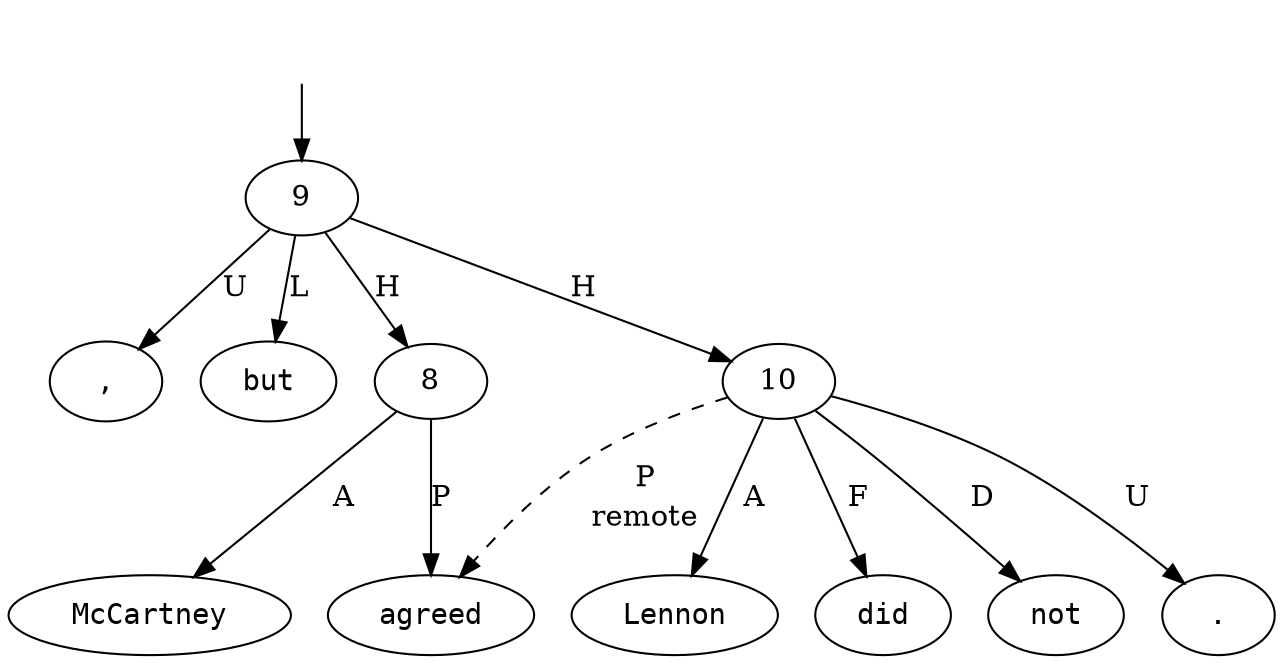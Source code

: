 digraph "604006" {
  top [ style=invis ];
  top -> 9;
  0 [ shape=oval, label=<<table align="center" border="0" cellspacing="0"><tr><td colspan="2"><font face="Courier">McCartney</font></td></tr></table>> ];
  1 [ shape=oval, label=<<table align="center" border="0" cellspacing="0"><tr><td colspan="2"><font face="Courier">agreed</font></td></tr></table>> ];
  2 [ shape=oval, label=<<table align="center" border="0" cellspacing="0"><tr><td colspan="2"><font face="Courier">,</font></td></tr></table>> ];
  3 [ shape=oval, label=<<table align="center" border="0" cellspacing="0"><tr><td colspan="2"><font face="Courier">but</font></td></tr></table>> ];
  4 [ shape=oval, label=<<table align="center" border="0" cellspacing="0"><tr><td colspan="2"><font face="Courier">Lennon</font></td></tr></table>> ];
  5 [ shape=oval, label=<<table align="center" border="0" cellspacing="0"><tr><td colspan="2"><font face="Courier">did</font></td></tr></table>> ];
  6 [ shape=oval, label=<<table align="center" border="0" cellspacing="0"><tr><td colspan="2"><font face="Courier">not</font></td></tr></table>> ];
  7 [ shape=oval, label=<<table align="center" border="0" cellspacing="0"><tr><td colspan="2"><font face="Courier">.</font></td></tr></table>> ];
  8 -> 0 [ label="A" ];
  8 -> 1 [ label="P" ];
  9 -> 10 [ label="H" ];
  9 -> 3 [ label="L" ];
  9 -> 8 [ label="H" ];
  9 -> 2 [ label="U" ];
  10 -> 5 [ label="F" ];
  10 -> 6 [ label="D" ];
  10 -> 7 [ label="U" ];
  10 -> 4 [ label="A" ];
  10 -> 1 [ label=<<table align="center" border="0" cellspacing="0"><tr><td colspan="1">P</td></tr><tr><td>remote</td></tr></table>>, style=dashed ];
}

